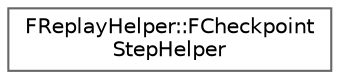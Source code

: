 digraph "Graphical Class Hierarchy"
{
 // INTERACTIVE_SVG=YES
 // LATEX_PDF_SIZE
  bgcolor="transparent";
  edge [fontname=Helvetica,fontsize=10,labelfontname=Helvetica,labelfontsize=10];
  node [fontname=Helvetica,fontsize=10,shape=box,height=0.2,width=0.4];
  rankdir="LR";
  Node0 [id="Node000000",label="FReplayHelper::FCheckpoint\lStepHelper",height=0.2,width=0.4,color="grey40", fillcolor="white", style="filled",URL="$d8/d0d/structFReplayHelper_1_1FCheckpointStepHelper.html",tooltip=" "];
}
